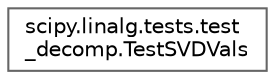 digraph "Graphical Class Hierarchy"
{
 // LATEX_PDF_SIZE
  bgcolor="transparent";
  edge [fontname=Helvetica,fontsize=10,labelfontname=Helvetica,labelfontsize=10];
  node [fontname=Helvetica,fontsize=10,shape=box,height=0.2,width=0.4];
  rankdir="LR";
  Node0 [id="Node000000",label="scipy.linalg.tests.test\l_decomp.TestSVDVals",height=0.2,width=0.4,color="grey40", fillcolor="white", style="filled",URL="$da/ddf/classscipy_1_1linalg_1_1tests_1_1test__decomp_1_1TestSVDVals.html",tooltip=" "];
}
